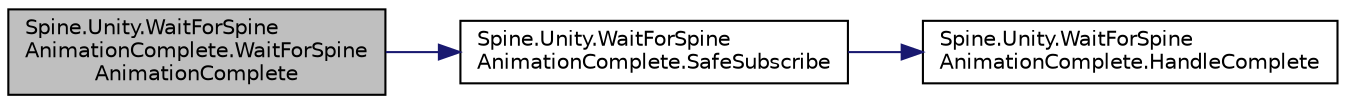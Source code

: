 digraph "Spine.Unity.WaitForSpineAnimationComplete.WaitForSpineAnimationComplete"
{
 // LATEX_PDF_SIZE
  edge [fontname="Helvetica",fontsize="10",labelfontname="Helvetica",labelfontsize="10"];
  node [fontname="Helvetica",fontsize="10",shape=record];
  rankdir="LR";
  Node1 [label="Spine.Unity.WaitForSpine\lAnimationComplete.WaitForSpine\lAnimationComplete",height=0.2,width=0.4,color="black", fillcolor="grey75", style="filled", fontcolor="black",tooltip=" "];
  Node1 -> Node2 [color="midnightblue",fontsize="10",style="solid",fontname="Helvetica"];
  Node2 [label="Spine.Unity.WaitForSpine\lAnimationComplete.SafeSubscribe",height=0.2,width=0.4,color="black", fillcolor="white", style="filled",URL="$class_spine_1_1_unity_1_1_wait_for_spine_animation_complete.html#ae51ae44930139960f1fa71078fa3e3b4",tooltip=" "];
  Node2 -> Node3 [color="midnightblue",fontsize="10",style="solid",fontname="Helvetica"];
  Node3 [label="Spine.Unity.WaitForSpine\lAnimationComplete.HandleComplete",height=0.2,width=0.4,color="black", fillcolor="white", style="filled",URL="$class_spine_1_1_unity_1_1_wait_for_spine_animation_complete.html#acdc1ecf6e289d312b0455871cf40abc8",tooltip=" "];
}

